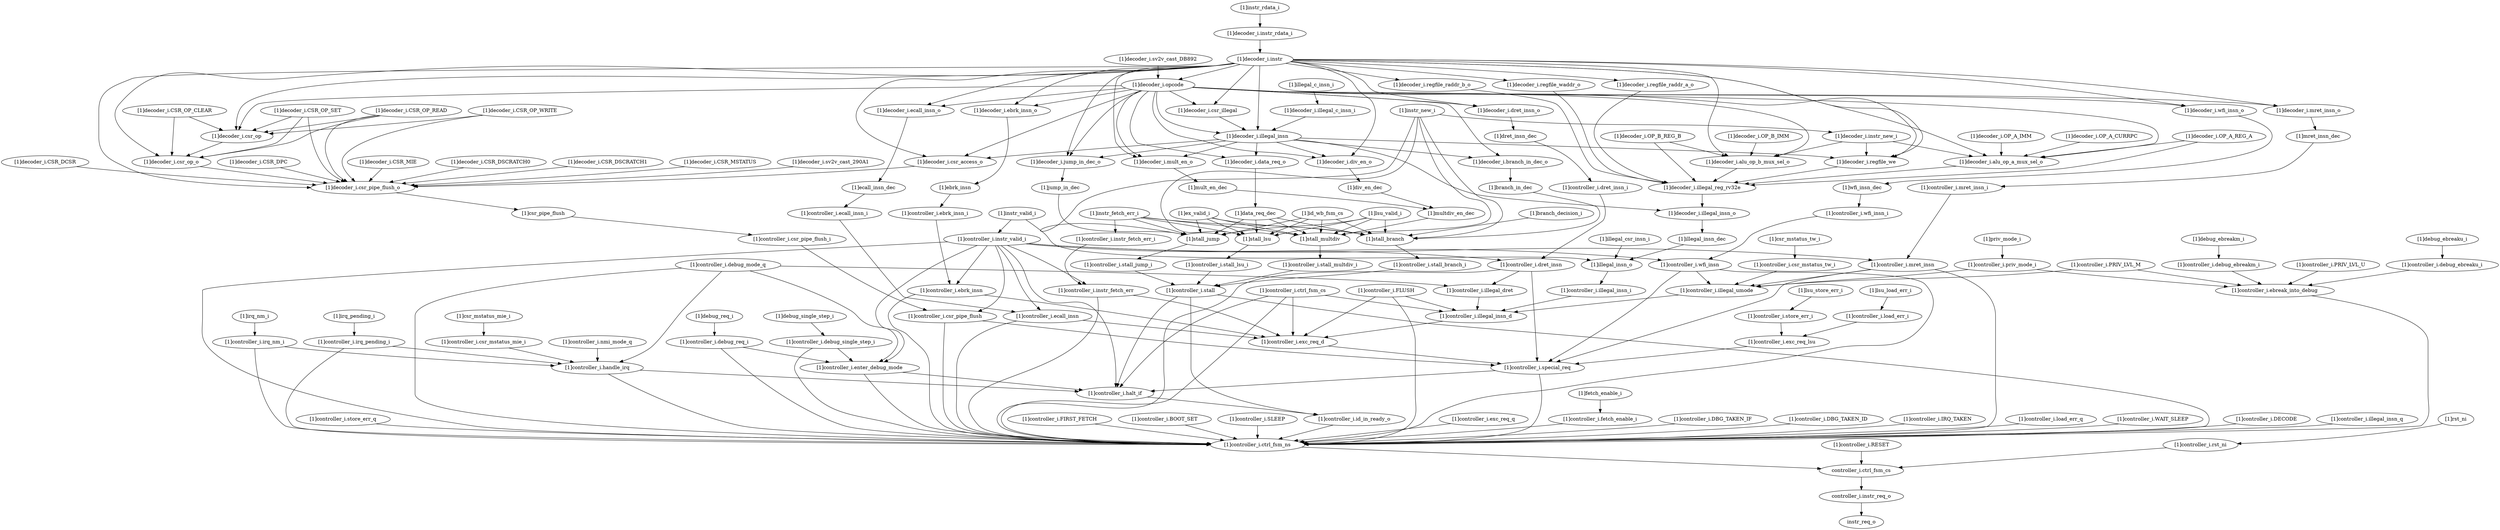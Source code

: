 strict digraph "" {
	"[1]decoder_i.regfile_waddr_o"	 [complexity=46,
		importance=0.211705375334,
		rank=0.00460229076813];
	"[1]decoder_i.illegal_reg_rv32e"	 [complexity=37,
		importance=0.210205440592,
		rank=0.00568122812411];
	"[1]decoder_i.regfile_waddr_o" -> "[1]decoder_i.illegal_reg_rv32e";
	"[1]controller_i.debug_mode_q"	 [complexity=17,
		importance=0.240535730756,
		rank=0.0141491606327];
	"[1]controller_i.ctrl_fsm_ns"	 [complexity=3,
		importance=0.0511992972087,
		rank=0.0170664324029];
	"[1]controller_i.debug_mode_q" -> "[1]controller_i.ctrl_fsm_ns";
	"[1]controller_i.handle_irq"	 [complexity=12,
		importance=0.180399089275,
		rank=0.0150332574396];
	"[1]controller_i.debug_mode_q" -> "[1]controller_i.handle_irq";
	"[1]controller_i.illegal_dret"	 [complexity=30,
		importance=0.193939891325,
		rank=0.00646466304415];
	"[1]controller_i.debug_mode_q" -> "[1]controller_i.illegal_dret";
	"[1]controller_i.enter_debug_mode"	 [complexity=12,
		importance=0.237805240179,
		rank=0.0198171033482];
	"[1]controller_i.debug_mode_q" -> "[1]controller_i.enter_debug_mode";
	"[1]decoder_i.csr_op"	 [complexity=35,
		importance=3.12705766365,
		rank=0.0893445046758];
	"[1]decoder_i.csr_op_o"	 [complexity=28,
		importance=1.041489853,
		rank=0.0371960661785];
	"[1]decoder_i.csr_op" -> "[1]decoder_i.csr_op_o";
	"[1]controller_i.store_err_i"	 [complexity=20,
		importance=0.187128630391,
		rank=0.00935643151956];
	"[1]controller_i.exc_req_lsu"	 [complexity=17,
		importance=0.184884669519,
		rank=0.0108755687952];
	"[1]controller_i.store_err_i" -> "[1]controller_i.exc_req_lsu";
	"[1]controller_i.store_err_q"	 [complexity=6,
		importance=0.15623586667,
		rank=0.0260393111117];
	"[1]controller_i.store_err_q" -> "[1]controller_i.ctrl_fsm_ns";
	"[1]controller_i.ebrk_insn_i"	 [complexity=27,
		importance=0.191492651838,
		rank=0.00709232043844];
	"[1]controller_i.ebrk_insn"	 [complexity=24,
		importance=0.188872043606,
		rank=0.00786966848359];
	"[1]controller_i.ebrk_insn_i" -> "[1]controller_i.ebrk_insn";
	"[1]instr_valid_i"	 [complexity=17,
		importance=0.24117116465,
		rank=0.0141865390971];
	"[1]controller_i.instr_valid_i"	 [complexity=17,
		importance=0.23967520196,
		rank=0.0140985412918];
	"[1]instr_valid_i" -> "[1]controller_i.instr_valid_i";
	"[1]illegal_insn_o"	 [complexity=30,
		importance=0.199273007005,
		rank=0.00664243356683];
	"[1]instr_valid_i" -> "[1]illegal_insn_o";
	"[1]decoder_i.OP_B_IMM"	 [complexity=76,
		importance=8.33069816672,
		rank=0.109614449562];
	"[1]decoder_i.alu_op_b_mux_sel_o"	 [complexity=46,
		importance=0.213569287283,
		rank=0.0046428105931];
	"[1]decoder_i.OP_B_IMM" -> "[1]decoder_i.alu_op_b_mux_sel_o";
	"[1]jump_in_dec"	 [complexity=19,
		importance=0.191781571151,
		rank=0.0100937669027];
	"[1]stall_jump"	 [complexity=17,
		importance=0.189435494658,
		rank=0.0111432643917];
	"[1]jump_in_dec" -> "[1]stall_jump";
	"[1]controller_i.instr_valid_i" -> "[1]controller_i.ebrk_insn";
	"[1]controller_i.csr_pipe_flush"	 [complexity=17,
		importance=0.186294256554,
		rank=0.0109584856797];
	"[1]controller_i.instr_valid_i" -> "[1]controller_i.csr_pipe_flush";
	"[1]controller_i.halt_if"	 [complexity=7,
		importance=0.0590172307093,
		rank=0.00843103295848];
	"[1]controller_i.instr_valid_i" -> "[1]controller_i.halt_if";
	"[1]controller_i.instr_valid_i" -> "[1]controller_i.ctrl_fsm_ns";
	"[1]controller_i.wfi_insn"	 [complexity=36,
		importance=0.198776770269,
		rank=0.00552157695192];
	"[1]controller_i.instr_valid_i" -> "[1]controller_i.wfi_insn";
	"[1]controller_i.ecall_insn"	 [complexity=24,
		importance=0.188872043606,
		rank=0.00786966848359];
	"[1]controller_i.instr_valid_i" -> "[1]controller_i.ecall_insn";
	"[1]controller_i.instr_valid_i" -> "[1]controller_i.enter_debug_mode";
	"[1]controller_i.instr_fetch_err"	 [complexity=24,
		importance=0.188329412943,
		rank=0.00784705887261];
	"[1]controller_i.instr_valid_i" -> "[1]controller_i.instr_fetch_err";
	"[1]controller_i.mret_insn"	 [complexity=36,
		importance=0.198776770269,
		rank=0.00552157695192];
	"[1]controller_i.instr_valid_i" -> "[1]controller_i.mret_insn";
	"[1]controller_i.dret_insn"	 [complexity=33,
		importance=0.196808495073,
		rank=0.0059638937901];
	"[1]controller_i.instr_valid_i" -> "[1]controller_i.dret_insn";
	"[1]decoder_i.csr_pipe_flush_o"	 [complexity=20,
		importance=0.207577120218,
		rank=0.0103788560109];
	"[1]decoder_i.csr_op_o" -> "[1]decoder_i.csr_pipe_flush_o";
	"[1]debug_req_i"	 [complexity=17,
		importance=0.241545163742,
		rank=0.0142085390436];
	"[1]controller_i.debug_req_i"	 [complexity=17,
		importance=0.240049201051,
		rank=0.0141205412383];
	"[1]debug_req_i" -> "[1]controller_i.debug_req_i";
	"[1]decoder_i.CSR_DPC"	 [complexity=32,
		importance=0.209073082908,
		rank=0.00653353384088];
	"[1]decoder_i.CSR_DPC" -> "[1]decoder_i.csr_pipe_flush_o";
	"[1]controller_i.RESET"	 [complexity=3,
		importance=0.0360248311392,
		rank=0.0120082770464];
	"controller_i.ctrl_fsm_cs"	 [complexity=1,
		importance=0.0345288684488,
		rank=0.0345288684488];
	"[1]controller_i.RESET" -> "controller_i.ctrl_fsm_cs";
	"[1]instr_rdata_i"	 [complexity=28,
		importance=0.206691847593,
		rank=0.00738185169976];
	"[1]decoder_i.instr_rdata_i"	 [complexity=28,
		importance=0.205195884903,
		rank=0.00732842446082];
	"[1]instr_rdata_i" -> "[1]decoder_i.instr_rdata_i";
	"[1]instr_new_i"	 [complexity=19,
		importance=0.190931457349,
		rank=0.010049024071];
	"[1]decoder_i.instr_new_i"	 [complexity=49,
		importance=1.28295105471,
		rank=0.026182674586];
	"[1]instr_new_i" -> "[1]decoder_i.instr_new_i";
	"[1]stall_lsu"	 [complexity=17,
		importance=0.18864389739,
		rank=0.0110966998465];
	"[1]instr_new_i" -> "[1]stall_lsu";
	"[1]instr_new_i" -> "[1]stall_jump";
	"[1]stall_branch"	 [complexity=17,
		importance=0.189660759604,
		rank=0.0111565152708];
	"[1]instr_new_i" -> "[1]stall_branch";
	"[1]stall_multdiv"	 [complexity=17,
		importance=0.189225360026,
		rank=0.011130903531];
	"[1]instr_new_i" -> "[1]stall_multdiv";
	"[1]rst_ni"	 [complexity=2,
		importance=0.0721431620512,
		rank=0.0360715810256];
	"[1]controller_i.rst_ni"	 [complexity=2,
		importance=0.0706471993608,
		rank=0.0353235996804];
	"[1]rst_ni" -> "[1]controller_i.rst_ni";
	"[1]controller_i.ebrk_insn" -> "[1]controller_i.ctrl_fsm_ns";
	"[1]controller_i.exc_req_d"	 [complexity=17,
		importance=0.186003439857,
		rank=0.0109413788151];
	"[1]controller_i.ebrk_insn" -> "[1]controller_i.exc_req_d";
	"[1]decoder_i.ecall_insn_o"	 [complexity=27,
		importance=0.195248814741,
		rank=0.007231437583];
	"[1]ecall_insn_dec"	 [complexity=27,
		importance=0.193742026092,
		rank=0.00717563059601];
	"[1]decoder_i.ecall_insn_o" -> "[1]ecall_insn_dec";
	"[1]decoder_i.mult_en_o"	 [complexity=22,
		importance=0.196006942458,
		rank=0.00890940647538];
	"[1]mult_en_dec"	 [complexity=22,
		importance=0.194268864241,
		rank=0.00883040292006];
	"[1]decoder_i.mult_en_o" -> "[1]mult_en_dec";
	"[1]mret_insn_dec"	 [complexity=39,
		importance=0.203646752755,
		rank=0.00522171160911];
	"[1]controller_i.mret_insn_i"	 [complexity=39,
		importance=0.201397378501,
		rank=0.00516403534617];
	"[1]mret_insn_dec" -> "[1]controller_i.mret_insn_i";
	"[1]controller_i.ctrl_fsm_cs"	 [complexity=30,
		importance=0.202880972481,
		rank=0.0067626990827];
	"[1]controller_i.ctrl_fsm_cs" -> "[1]controller_i.halt_if";
	"[1]controller_i.ctrl_fsm_cs" -> "[1]controller_i.ctrl_fsm_ns";
	"[1]controller_i.ctrl_fsm_cs" -> "[1]controller_i.exc_req_d";
	"[1]controller_i.illegal_insn_d"	 [complexity=24,
		importance=0.192188804471,
		rank=0.00800786685294];
	"[1]controller_i.ctrl_fsm_cs" -> "[1]controller_i.illegal_insn_d";
	"[1]controller_i.debug_req_i" -> "[1]controller_i.ctrl_fsm_ns";
	"[1]controller_i.debug_req_i" -> "[1]controller_i.enter_debug_mode";
	"[1]ex_valid_i"	 [complexity=21,
		importance=0.190931457349,
		rank=0.00909197415946];
	"[1]ex_valid_i" -> "[1]stall_lsu";
	"[1]ex_valid_i" -> "[1]stall_jump";
	"[1]ex_valid_i" -> "[1]stall_branch";
	"[1]ex_valid_i" -> "[1]stall_multdiv";
	"[1]controller_i.csr_pipe_flush" -> "[1]controller_i.ctrl_fsm_ns";
	"[1]controller_i.special_req"	 [complexity=10,
		importance=0.1823602541,
		rank=0.01823602541];
	"[1]controller_i.csr_pipe_flush" -> "[1]controller_i.special_req";
	"[1]decoder_i.regfile_we"	 [complexity=46,
		importance=0.212188142511,
		rank=0.00461278570677];
	"[1]decoder_i.instr_new_i" -> "[1]decoder_i.regfile_we";
	"[1]decoder_i.alu_op_a_mux_sel_o"	 [complexity=46,
		importance=0.214307898396,
		rank=0.00465886735644];
	"[1]decoder_i.instr_new_i" -> "[1]decoder_i.alu_op_a_mux_sel_o";
	"[1]decoder_i.instr_new_i" -> "[1]decoder_i.alu_op_b_mux_sel_o";
	"[1]decoder_i.ebrk_insn_o"	 [complexity=27,
		importance=0.195248814741,
		rank=0.007231437583];
	"[1]ebrk_insn"	 [complexity=27,
		importance=0.193742026092,
		rank=0.00717563059601];
	"[1]decoder_i.ebrk_insn_o" -> "[1]ebrk_insn";
	"[1]decoder_i.illegal_c_insn_i"	 [complexity=21,
		importance=0.199384231851,
		rank=0.00949448723101];
	"[1]decoder_i.illegal_insn"	 [complexity=20,
		importance=0.197140270979,
		rank=0.00985701354894];
	"[1]decoder_i.illegal_c_insn_i" -> "[1]decoder_i.illegal_insn";
	"[1]illegal_c_insn_i"	 [complexity=21,
		importance=0.200880194542,
		rank=0.00956572354961];
	"[1]illegal_c_insn_i" -> "[1]decoder_i.illegal_c_insn_i";
	"[1]controller_i.dret_insn_i"	 [complexity=36,
		importance=0.199429103305,
		rank=0.00553969731403];
	"[1]controller_i.dret_insn_i" -> "[1]controller_i.dret_insn";
	"[1]decoder_i.regfile_we" -> "[1]decoder_i.illegal_reg_rv32e";
	"[1]csr_mstatus_tw_i"	 [complexity=36,
		importance=0.199648090083,
		rank=0.00554578028009];
	"[1]controller_i.csr_mstatus_tw_i"	 [complexity=36,
		importance=0.198152127393,
		rank=0.00550422576091];
	"[1]csr_mstatus_tw_i" -> "[1]controller_i.csr_mstatus_tw_i";
	"[1]decoder_i.csr_access_o"	 [complexity=28,
		importance=0.624451370274,
		rank=0.0223018346527];
	"[1]decoder_i.csr_access_o" -> "[1]decoder_i.csr_pipe_flush_o";
	"[1]controller_i.ecall_insn_i"	 [complexity=27,
		importance=0.191492651838,
		rank=0.00709232043844];
	"[1]ecall_insn_dec" -> "[1]controller_i.ecall_insn_i";
	"[1]decoder_i.CSR_OP_WRITE"	 [complexity=37,
		importance=3.12855362634,
		rank=0.0845555034146];
	"[1]decoder_i.CSR_OP_WRITE" -> "[1]decoder_i.csr_op";
	"[1]decoder_i.CSR_OP_WRITE" -> "[1]decoder_i.csr_pipe_flush_o";
	"[1]controller_i.instr_fetch_err_i"	 [complexity=27,
		importance=0.189864743958,
		rank=0.00703202755401];
	"[1]controller_i.instr_fetch_err_i" -> "[1]controller_i.instr_fetch_err";
	"[1]decoder_i.regfile_raddr_a_o"	 [complexity=46,
		importance=0.211705375334,
		rank=0.00460229076813];
	"[1]decoder_i.regfile_raddr_a_o" -> "[1]decoder_i.illegal_reg_rv32e";
	"[1]decoder_i.branch_in_dec_o"	 [complexity=19,
		importance=0.193713995457,
		rank=0.0101954734451];
	"[1]branch_in_dec"	 [complexity=19,
		importance=0.192009172575,
		rank=0.010105745925];
	"[1]decoder_i.branch_in_dec_o" -> "[1]branch_in_dec";
	"[1]debug_single_step_i"	 [complexity=17,
		importance=0.241545163742,
		rank=0.0142085390436];
	"[1]controller_i.debug_single_step_i"	 [complexity=17,
		importance=0.240049201051,
		rank=0.0141205412383];
	"[1]debug_single_step_i" -> "[1]controller_i.debug_single_step_i";
	"[1]controller_i.FIRST_FETCH"	 [complexity=7,
		importance=0.103894557108,
		rank=0.0148420795868];
	"[1]controller_i.FIRST_FETCH" -> "[1]controller_i.ctrl_fsm_ns";
	"[1]controller_i.stall_lsu_i"	 [complexity=17,
		importance=0.186559909083,
		rank=0.010974112299];
	"[1]stall_lsu" -> "[1]controller_i.stall_lsu_i";
	"[1]decoder_i.illegal_insn_o"	 [complexity=34,
		importance=0.205174269877,
		rank=0.00603453734931];
	"[1]decoder_i.illegal_reg_rv32e" -> "[1]decoder_i.illegal_insn_o";
	"[1]controller_i.BOOT_SET"	 [complexity=5,
		importance=0.0526952598991,
		rank=0.0105390519798];
	"[1]controller_i.BOOT_SET" -> "[1]controller_i.ctrl_fsm_ns";
	"[1]controller_i.illegal_insn_i"	 [complexity=30,
		importance=0.195546891379,
		rank=0.00651822971263];
	"[1]illegal_insn_o" -> "[1]controller_i.illegal_insn_i";
	"[1]controller_i.SLEEP"	 [complexity=5,
		importance=0.0526952598991,
		rank=0.0105390519798];
	"[1]controller_i.SLEEP" -> "[1]controller_i.ctrl_fsm_ns";
	"[1]controller_i.csr_mstatus_mie_i"	 [complexity=18,
		importance=0.182643050148,
		rank=0.0101468361193];
	"[1]controller_i.csr_mstatus_mie_i" -> "[1]controller_i.handle_irq";
	"[1]decoder_i.OP_A_IMM"	 [complexity=52,
		importance=0.644419657879,
		rank=0.0123926857284];
	"[1]decoder_i.OP_A_IMM" -> "[1]decoder_i.alu_op_a_mux_sel_o";
	"[1]controller_i.priv_mode_i"	 [complexity=12,
		importance=0.058554406028,
		rank=0.00487953383567];
	"[1]controller_i.illegal_umode"	 [complexity=30,
		importance=0.19590816652,
		rank=0.00653027221734];
	"[1]controller_i.priv_mode_i" -> "[1]controller_i.illegal_umode";
	"[1]controller_i.ebreak_into_debug"	 [complexity=5,
		importance=0.0563104451556,
		rank=0.0112620890311];
	"[1]controller_i.priv_mode_i" -> "[1]controller_i.ebreak_into_debug";
	"[1]decoder_i.CSR_MIE"	 [complexity=26,
		importance=0.209073082908,
		rank=0.00804127241954];
	"[1]decoder_i.CSR_MIE" -> "[1]decoder_i.csr_pipe_flush_o";
	"[1]decoder_i.dret_insn_o"	 [complexity=36,
		importance=0.203185266208,
		rank=0.00564403517245];
	"[1]dret_insn_dec"	 [complexity=36,
		importance=0.201678477559,
		rank=0.00560217993221];
	"[1]decoder_i.dret_insn_o" -> "[1]dret_insn_dec";
	"[1]controller_i.illegal_umode" -> "[1]controller_i.illegal_insn_d";
	"[1]id_wb_fsm_cs"	 [complexity=18,
		importance=0.382814742192,
		rank=0.0212674856773];
	"[1]id_wb_fsm_cs" -> "[1]stall_lsu";
	"[1]id_wb_fsm_cs" -> "[1]stall_jump";
	"[1]id_wb_fsm_cs" -> "[1]stall_branch";
	"[1]id_wb_fsm_cs" -> "[1]stall_multdiv";
	"[1]controller_i.PRIV_LVL_U"	 [complexity=12,
		importance=0.057806407846,
		rank=0.00481720065383];
	"[1]controller_i.PRIV_LVL_U" -> "[1]controller_i.ebreak_into_debug";
	"[1]controller_i.id_in_ready_o"	 [complexity=4,
		importance=0.0543086022916,
		rank=0.0135771505729];
	"[1]controller_i.halt_if" -> "[1]controller_i.id_in_ready_o";
	"[1]illegal_csr_insn_i"	 [complexity=34,
		importance=0.200768969695,
		rank=0.00590496969692];
	"[1]illegal_csr_insn_i" -> "[1]illegal_insn_o";
	"[1]controller_i.stall_branch_i"	 [complexity=17,
		importance=0.186898826256,
		rank=0.0109940486033];
	"[1]controller_i.stall"	 [complexity=12,
		importance=0.184021920703,
		rank=0.0153351600586];
	"[1]controller_i.stall_branch_i" -> "[1]controller_i.stall";
	"[1]controller_i.PRIV_LVL_M"	 [complexity=12,
		importance=0.057806407846,
		rank=0.00481720065383];
	"[1]controller_i.PRIV_LVL_M" -> "[1]controller_i.illegal_umode";
	"[1]controller_i.PRIV_LVL_M" -> "[1]controller_i.ebreak_into_debug";
	"[1]decoder_i.CSR_OP_READ"	 [complexity=37,
		importance=3.12855362634,
		rank=0.0845555034146];
	"[1]decoder_i.CSR_OP_READ" -> "[1]decoder_i.csr_op";
	"[1]decoder_i.CSR_OP_READ" -> "[1]decoder_i.csr_op_o";
	"[1]decoder_i.CSR_OP_READ" -> "[1]decoder_i.csr_pipe_flush_o";
	"[1]controller_i.ctrl_fsm_ns" -> "controller_i.ctrl_fsm_cs";
	"[1]controller_i.exc_req_lsu" -> "[1]controller_i.special_req";
	"controller_i.instr_req_o"	 [complexity=0,
		importance=0.00397278340642,
		rank=0.0];
	instr_req_o	 [complexity=0,
		importance=0.00232179810741,
		rank=0.0];
	"controller_i.instr_req_o" -> instr_req_o;
	"[1]dret_insn_dec" -> "[1]controller_i.dret_insn_i";
	"[1]controller_i.exc_req_q"	 [complexity=6,
		importance=0.156117800061,
		rank=0.0260196333434];
	"[1]controller_i.exc_req_q" -> "[1]controller_i.ctrl_fsm_ns";
	"[1]lsu_valid_i"	 [complexity=21,
		importance=0.190931457349,
		rank=0.00909197415946];
	"[1]lsu_valid_i" -> "[1]stall_lsu";
	"[1]lsu_valid_i" -> "[1]stall_jump";
	"[1]lsu_valid_i" -> "[1]stall_branch";
	"[1]lsu_valid_i" -> "[1]stall_multdiv";
	"[1]decoder_i.CSR_DSCRATCH0"	 [complexity=32,
		importance=0.209073082908,
		rank=0.00653353384088];
	"[1]decoder_i.CSR_DSCRATCH0" -> "[1]decoder_i.csr_pipe_flush_o";
	"[1]decoder_i.CSR_DSCRATCH1"	 [complexity=32,
		importance=0.209073082908,
		rank=0.00653353384088];
	"[1]decoder_i.CSR_DSCRATCH1" -> "[1]decoder_i.csr_pipe_flush_o";
	"[1]fetch_enable_i"	 [complexity=4,
		importance=0.0549392207716,
		rank=0.0137348051929];
	"[1]controller_i.fetch_enable_i"	 [complexity=4,
		importance=0.0534432580812,
		rank=0.0133608145203];
	"[1]fetch_enable_i" -> "[1]controller_i.fetch_enable_i";
	"[1]controller_i.exc_req_d" -> "[1]controller_i.special_req";
	"[1]data_req_dec"	 [complexity=21,
		importance=0.381220843193,
		rank=0.0181533734854];
	"[1]data_req_dec" -> "[1]stall_lsu";
	"[1]data_req_dec" -> "[1]stall_jump";
	"[1]data_req_dec" -> "[1]stall_branch";
	"[1]data_req_dec" -> "[1]stall_multdiv";
	"[1]irq_nm_i"	 [complexity=18,
		importance=0.184139012838,
		rank=0.0102299451577];
	"[1]controller_i.irq_nm_i"	 [complexity=18,
		importance=0.182643050148,
		rank=0.0101468361193];
	"[1]irq_nm_i" -> "[1]controller_i.irq_nm_i";
	"[1]decoder_i.illegal_insn" -> "[1]decoder_i.mult_en_o";
	"[1]decoder_i.illegal_insn" -> "[1]decoder_i.regfile_we";
	"[1]decoder_i.illegal_insn" -> "[1]decoder_i.csr_access_o";
	"[1]decoder_i.illegal_insn" -> "[1]decoder_i.branch_in_dec_o";
	"[1]decoder_i.illegal_insn" -> "[1]decoder_i.illegal_insn_o";
	"[1]decoder_i.jump_in_dec_o"	 [complexity=19,
		importance=0.193481720517,
		rank=0.0101832484482];
	"[1]decoder_i.illegal_insn" -> "[1]decoder_i.jump_in_dec_o";
	"[1]decoder_i.div_en_o"	 [complexity=22,
		importance=0.196006942458,
		rank=0.00890940647538];
	"[1]decoder_i.illegal_insn" -> "[1]decoder_i.div_en_o";
	"[1]decoder_i.data_req_o"	 [complexity=21,
		importance=0.382928547931,
		rank=0.0182346927586];
	"[1]decoder_i.illegal_insn" -> "[1]decoder_i.data_req_o";
	"[1]controller_i.DBG_TAKEN_IF"	 [complexity=9,
		importance=0.155093854317,
		rank=0.0172326504796];
	"[1]controller_i.DBG_TAKEN_IF" -> "[1]controller_i.ctrl_fsm_ns";
	"[1]controller_i.DBG_TAKEN_ID"	 [complexity=5,
		importance=0.0526952598991,
		rank=0.0105390519798];
	"[1]controller_i.DBG_TAKEN_ID" -> "[1]controller_i.ctrl_fsm_ns";
	"[1]decoder_i.regfile_raddr_b_o"	 [complexity=46,
		importance=0.211705375334,
		rank=0.00460229076813];
	"[1]decoder_i.regfile_raddr_b_o" -> "[1]decoder_i.illegal_reg_rv32e";
	"[1]csr_mstatus_mie_i"	 [complexity=18,
		importance=0.184139012838,
		rank=0.0102299451577];
	"[1]csr_mstatus_mie_i" -> "[1]controller_i.csr_mstatus_mie_i";
	"[1]branch_in_dec" -> "[1]stall_branch";
	"[1]illegal_insn_dec"	 [complexity=34,
		importance=0.202237574231,
		rank=0.00594816394798];
	"[1]decoder_i.illegal_insn_o" -> "[1]illegal_insn_dec";
	"[1]decoder_i.jump_in_dec_o" -> "[1]jump_in_dec";
	"[1]controller_i.stall_jump_i"	 [complexity=17,
		importance=0.186823745637,
		rank=0.0109896320963];
	"[1]stall_jump" -> "[1]controller_i.stall_jump_i";
	"[1]debug_ebreaku_i"	 [complexity=12,
		importance=0.0600503687185,
		rank=0.0050041973932];
	"[1]controller_i.debug_ebreaku_i"	 [complexity=12,
		importance=0.058554406028,
		rank=0.00487953383567];
	"[1]debug_ebreaku_i" -> "[1]controller_i.debug_ebreaku_i";
	"[1]controller_i.csr_mstatus_tw_i" -> "[1]controller_i.illegal_umode";
	"[1]controller_i.nmi_mode_q"	 [complexity=18,
		importance=0.183190161237,
		rank=0.0101772311798];
	"[1]controller_i.nmi_mode_q" -> "[1]controller_i.handle_irq";
	"[1]decoder_i.instr"	 [complexity=26,
		importance=0.203325923121,
		rank=0.00782022781237];
	"[1]decoder_i.instr_rdata_i" -> "[1]decoder_i.instr";
	"[1]decoder_i.OP_A_CURRPC"	 [complexity=58,
		importance=1.28734335307,
		rank=0.0221955750529];
	"[1]decoder_i.OP_A_CURRPC" -> "[1]decoder_i.alu_op_a_mux_sel_o";
	"[1]controller_i.id_in_ready_o" -> "[1]controller_i.ctrl_fsm_ns";
	"[1]controller_i.special_req" -> "[1]controller_i.halt_if";
	"[1]controller_i.special_req" -> "[1]controller_i.ctrl_fsm_ns";
	"[1]div_en_dec"	 [complexity=22,
		importance=0.194268864241,
		rank=0.00883040292006];
	"[1]decoder_i.div_en_o" -> "[1]div_en_dec";
	"[1]controller_i.wfi_insn" -> "[1]controller_i.illegal_umode";
	"[1]controller_i.wfi_insn" -> "[1]controller_i.ctrl_fsm_ns";
	"[1]controller_i.wfi_insn" -> "[1]controller_i.special_req";
	"[1]controller_i.mret_insn_i" -> "[1]controller_i.mret_insn";
	"[1]controller_i.IRQ_TAKEN"	 [complexity=9,
		importance=0.155093854317,
		rank=0.0172326504796];
	"[1]controller_i.IRQ_TAKEN" -> "[1]controller_i.ctrl_fsm_ns";
	"[1]decoder_i.CSR_MSTATUS"	 [complexity=26,
		importance=0.209073082908,
		rank=0.00804127241954];
	"[1]decoder_i.CSR_MSTATUS" -> "[1]decoder_i.csr_pipe_flush_o";
	"[1]controller_i.ebreak_into_debug" -> "[1]controller_i.ctrl_fsm_ns";
	"[1]irq_pending_i"	 [complexity=18,
		importance=0.184139012838,
		rank=0.0102299451577];
	"[1]controller_i.irq_pending_i"	 [complexity=18,
		importance=0.182643050148,
		rank=0.0101468361193];
	"[1]irq_pending_i" -> "[1]controller_i.irq_pending_i";
	"[1]illegal_insn_dec" -> "[1]illegal_insn_o";
	"[1]instr_fetch_err_i"	 [complexity=19,
		importance=0.190931457349,
		rank=0.010049024071];
	"[1]instr_fetch_err_i" -> "[1]controller_i.instr_fetch_err_i";
	"[1]instr_fetch_err_i" -> "[1]stall_lsu";
	"[1]instr_fetch_err_i" -> "[1]stall_jump";
	"[1]instr_fetch_err_i" -> "[1]stall_branch";
	"[1]instr_fetch_err_i" -> "[1]stall_multdiv";
	"[1]decoder_i.alu_op_a_mux_sel_o" -> "[1]decoder_i.illegal_reg_rv32e";
	"[1]controller_i.handle_irq" -> "[1]controller_i.halt_if";
	"[1]controller_i.handle_irq" -> "[1]controller_i.ctrl_fsm_ns";
	"[1]controller_i.load_err_q"	 [complexity=6,
		importance=0.156189111619,
		rank=0.0260315186032];
	"[1]controller_i.load_err_q" -> "[1]controller_i.ctrl_fsm_ns";
	"[1]controller_i.load_err_i"	 [complexity=20,
		importance=0.1867546313,
		rank=0.00933773156501];
	"[1]controller_i.load_err_i" -> "[1]controller_i.exc_req_lsu";
	"[1]controller_i.ecall_insn" -> "[1]controller_i.ctrl_fsm_ns";
	"[1]controller_i.ecall_insn" -> "[1]controller_i.exc_req_d";
	"[1]decoder_i.opcode"	 [complexity=23,
		importance=0.200894992551,
		rank=0.00873456489354];
	"[1]decoder_i.opcode" -> "[1]decoder_i.csr_op";
	"[1]decoder_i.opcode" -> "[1]decoder_i.ecall_insn_o";
	"[1]decoder_i.opcode" -> "[1]decoder_i.mult_en_o";
	"[1]decoder_i.opcode" -> "[1]decoder_i.ebrk_insn_o";
	"[1]decoder_i.opcode" -> "[1]decoder_i.regfile_we";
	"[1]decoder_i.opcode" -> "[1]decoder_i.csr_access_o";
	"[1]decoder_i.opcode" -> "[1]decoder_i.branch_in_dec_o";
	"[1]decoder_i.opcode" -> "[1]decoder_i.dret_insn_o";
	"[1]decoder_i.opcode" -> "[1]decoder_i.illegal_insn";
	"[1]decoder_i.opcode" -> "[1]decoder_i.jump_in_dec_o";
	"[1]decoder_i.opcode" -> "[1]decoder_i.div_en_o";
	"[1]decoder_i.opcode" -> "[1]decoder_i.alu_op_a_mux_sel_o";
	"[1]decoder_i.opcode" -> "[1]decoder_i.data_req_o";
	"[1]decoder_i.wfi_insn_o"	 [complexity=39,
		importance=0.205153541404,
		rank=0.00526034721549];
	"[1]decoder_i.opcode" -> "[1]decoder_i.wfi_insn_o";
	"[1]decoder_i.opcode" -> "[1]decoder_i.alu_op_b_mux_sel_o";
	"[1]decoder_i.mret_insn_o"	 [complexity=39,
		importance=0.205153541404,
		rank=0.00526034721549];
	"[1]decoder_i.opcode" -> "[1]decoder_i.mret_insn_o";
	"[1]decoder_i.csr_illegal"	 [complexity=22,
		importance=0.198647059628,
		rank=0.00902941180126];
	"[1]decoder_i.opcode" -> "[1]decoder_i.csr_illegal";
	"[1]decoder_i.OP_B_REG_B"	 [complexity=52,
		importance=4.70002028291,
		rank=0.0903850054406];
	"[1]decoder_i.OP_B_REG_B" -> "[1]decoder_i.illegal_reg_rv32e";
	"[1]decoder_i.OP_B_REG_B" -> "[1]decoder_i.alu_op_b_mux_sel_o";
	"[1]decoder_i.instr" -> "[1]decoder_i.regfile_waddr_o";
	"[1]decoder_i.instr" -> "[1]decoder_i.csr_op";
	"[1]decoder_i.instr" -> "[1]decoder_i.csr_op_o";
	"[1]decoder_i.instr" -> "[1]decoder_i.ecall_insn_o";
	"[1]decoder_i.instr" -> "[1]decoder_i.mult_en_o";
	"[1]decoder_i.instr" -> "[1]decoder_i.ebrk_insn_o";
	"[1]decoder_i.instr" -> "[1]decoder_i.regfile_we";
	"[1]decoder_i.instr" -> "[1]decoder_i.csr_access_o";
	"[1]decoder_i.instr" -> "[1]decoder_i.regfile_raddr_a_o";
	"[1]decoder_i.instr" -> "[1]decoder_i.dret_insn_o";
	"[1]decoder_i.instr" -> "[1]decoder_i.illegal_insn";
	"[1]decoder_i.instr" -> "[1]decoder_i.regfile_raddr_b_o";
	"[1]decoder_i.instr" -> "[1]decoder_i.jump_in_dec_o";
	"[1]decoder_i.instr" -> "[1]decoder_i.div_en_o";
	"[1]decoder_i.instr" -> "[1]decoder_i.alu_op_a_mux_sel_o";
	"[1]decoder_i.instr" -> "[1]decoder_i.opcode";
	"[1]decoder_i.instr" -> "[1]decoder_i.csr_pipe_flush_o";
	"[1]decoder_i.instr" -> "[1]decoder_i.wfi_insn_o";
	"[1]decoder_i.instr" -> "[1]decoder_i.alu_op_b_mux_sel_o";
	"[1]decoder_i.instr" -> "[1]decoder_i.mret_insn_o";
	"[1]decoder_i.instr" -> "[1]decoder_i.csr_illegal";
	"[1]stall_branch" -> "[1]controller_i.stall_branch_i";
	"[1]branch_decision_i"	 [complexity=19,
		importance=0.191156722294,
		rank=0.0100608801208];
	"[1]branch_decision_i" -> "[1]stall_branch";
	"[1]controller_i.rst_ni" -> "controller_i.ctrl_fsm_cs";
	"[1]controller_i.illegal_dret" -> "[1]controller_i.illegal_insn_d";
	"[1]controller_i.enter_debug_mode" -> "[1]controller_i.halt_if";
	"[1]controller_i.enter_debug_mode" -> "[1]controller_i.ctrl_fsm_ns";
	"[1]decoder_i.CSR_OP_CLEAR"	 [complexity=37,
		importance=3.12855362634,
		rank=0.0845555034146];
	"[1]decoder_i.CSR_OP_CLEAR" -> "[1]decoder_i.csr_op";
	"[1]decoder_i.CSR_OP_CLEAR" -> "[1]decoder_i.csr_op_o";
	"[1]decoder_i.CSR_OP_SET"	 [complexity=37,
		importance=3.12855362634,
		rank=0.0845555034146];
	"[1]decoder_i.CSR_OP_SET" -> "[1]decoder_i.csr_op";
	"[1]decoder_i.CSR_OP_SET" -> "[1]decoder_i.csr_op_o";
	"[1]decoder_i.CSR_OP_SET" -> "[1]decoder_i.csr_pipe_flush_o";
	"[1]controller_i.stall" -> "[1]controller_i.halt_if";
	"[1]controller_i.stall" -> "[1]controller_i.ctrl_fsm_ns";
	"[1]controller_i.stall" -> "[1]controller_i.id_in_ready_o";
	"[1]lsu_load_err_i"	 [complexity=20,
		importance=0.188250593991,
		rank=0.00941252969953];
	"[1]lsu_load_err_i" -> "[1]controller_i.load_err_i";
	"[1]decoder_i.sv2v_cast_290A1"	 [complexity=38,
		importance=1.246958684,
		rank=0.0328147022104];
	"[1]decoder_i.sv2v_cast_290A1" -> "[1]decoder_i.csr_pipe_flush_o";
	"[1]wfi_insn_dec"	 [complexity=39,
		importance=0.203646752755,
		rank=0.00522171160911];
	"[1]controller_i.wfi_insn_i"	 [complexity=39,
		importance=0.201397378501,
		rank=0.00516403534617];
	"[1]wfi_insn_dec" -> "[1]controller_i.wfi_insn_i";
	"[1]controller_i.ecall_insn_i" -> "[1]controller_i.ecall_insn";
	"[1]csr_pipe_flush"	 [complexity=20,
		importance=0.197552561921,
		rank=0.00987762809606];
	"[1]controller_i.csr_pipe_flush_i"	 [complexity=20,
		importance=0.191044631689,
		rank=0.00955223158445];
	"[1]csr_pipe_flush" -> "[1]controller_i.csr_pipe_flush_i";
	"[1]decoder_i.OP_A_REG_A"	 [complexity=64,
		importance=10.0739671873,
		rank=0.157405737302];
	"[1]decoder_i.OP_A_REG_A" -> "[1]decoder_i.illegal_reg_rv32e";
	"[1]decoder_i.OP_A_REG_A" -> "[1]decoder_i.alu_op_a_mux_sel_o";
	"[1]controller_i.stall_multdiv_i"	 [complexity=17,
		importance=0.186753736836,
		rank=0.0109855139315];
	"[1]controller_i.stall_multdiv_i" -> "[1]controller_i.stall";
	"[1]stall_multdiv" -> "[1]controller_i.stall_multdiv_i";
	"[1]multdiv_en_dec"	 [complexity=19,
		importance=0.191903820938,
		rank=0.010100201102];
	"[1]div_en_dec" -> "[1]multdiv_en_dec";
	"[1]ebrk_insn" -> "[1]controller_i.ebrk_insn_i";
	"[1]controller_i.WAIT_SLEEP"	 [complexity=5,
		importance=0.0526952598991,
		rank=0.0105390519798];
	"[1]controller_i.WAIT_SLEEP" -> "[1]controller_i.ctrl_fsm_ns";
	"[1]controller_i.stall_jump_i" -> "[1]controller_i.stall";
	"[1]controller_i.FLUSH"	 [complexity=30,
		importance=0.193684767161,
		rank=0.00645615890537];
	"[1]controller_i.FLUSH" -> "[1]controller_i.ctrl_fsm_ns";
	"[1]controller_i.FLUSH" -> "[1]controller_i.exc_req_d";
	"[1]controller_i.FLUSH" -> "[1]controller_i.illegal_insn_d";
	"[1]controller_i.instr_fetch_err" -> "[1]controller_i.ctrl_fsm_ns";
	"[1]controller_i.instr_fetch_err" -> "[1]controller_i.exc_req_d";
	"[1]mult_en_dec" -> "[1]multdiv_en_dec";
	"[1]decoder_i.CSR_DCSR"	 [complexity=32,
		importance=0.209073082908,
		rank=0.00653353384088];
	"[1]decoder_i.CSR_DCSR" -> "[1]decoder_i.csr_pipe_flush_o";
	"[1]controller_i.illegal_insn_i" -> "[1]controller_i.illegal_insn_d";
	"[1]controller_i.illegal_insn_d" -> "[1]controller_i.exc_req_d";
	"[1]multdiv_en_dec" -> "[1]stall_multdiv";
	"[1]decoder_i.data_req_o" -> "[1]data_req_dec";
	"[1]decoder_i.csr_pipe_flush_o" -> "[1]csr_pipe_flush";
	"[1]controller_i.DECODE"	 [complexity=13,
		importance=0.513488934777,
		rank=0.039499148829];
	"[1]controller_i.DECODE" -> "[1]controller_i.ctrl_fsm_ns";
	"[1]controller_i.debug_ebreakm_i"	 [complexity=12,
		importance=0.058554406028,
		rank=0.00487953383567];
	"[1]controller_i.debug_ebreakm_i" -> "[1]controller_i.ebreak_into_debug";
	"controller_i.ctrl_fsm_cs" -> "controller_i.instr_req_o";
	"[1]decoder_i.wfi_insn_o" -> "[1]wfi_insn_dec";
	"[1]controller_i.illegal_insn_q"	 [complexity=4,
		importance=0.0543582215335,
		rank=0.0135895553834];
	"[1]controller_i.illegal_insn_q" -> "[1]controller_i.ctrl_fsm_ns";
	"[1]decoder_i.alu_op_b_mux_sel_o" -> "[1]decoder_i.illegal_reg_rv32e";
	"[1]decoder_i.sv2v_cast_DB892"	 [complexity=26,
		importance=0.202390955242,
		rank=0.0077842675093];
	"[1]decoder_i.sv2v_cast_DB892" -> "[1]decoder_i.opcode";
	"[1]controller_i.debug_single_step_i" -> "[1]controller_i.ctrl_fsm_ns";
	"[1]controller_i.debug_single_step_i" -> "[1]controller_i.enter_debug_mode";
	"[1]priv_mode_i"	 [complexity=12,
		importance=0.0600503687185,
		rank=0.0050041973932];
	"[1]priv_mode_i" -> "[1]controller_i.priv_mode_i";
	"[1]debug_ebreakm_i"	 [complexity=12,
		importance=0.0600503687185,
		rank=0.0050041973932];
	"[1]debug_ebreakm_i" -> "[1]controller_i.debug_ebreakm_i";
	"[1]decoder_i.mret_insn_o" -> "[1]mret_insn_dec";
	"[1]controller_i.irq_nm_i" -> "[1]controller_i.ctrl_fsm_ns";
	"[1]controller_i.irq_nm_i" -> "[1]controller_i.handle_irq";
	"[1]controller_i.wfi_insn_i" -> "[1]controller_i.wfi_insn";
	"[1]decoder_i.csr_illegal" -> "[1]decoder_i.illegal_insn";
	"[1]controller_i.debug_ebreaku_i" -> "[1]controller_i.ebreak_into_debug";
	"[1]controller_i.mret_insn" -> "[1]controller_i.illegal_umode";
	"[1]controller_i.mret_insn" -> "[1]controller_i.ctrl_fsm_ns";
	"[1]controller_i.mret_insn" -> "[1]controller_i.special_req";
	"[1]controller_i.csr_pipe_flush_i" -> "[1]controller_i.csr_pipe_flush";
	"[1]controller_i.stall_lsu_i" -> "[1]controller_i.stall";
	"[1]controller_i.irq_pending_i" -> "[1]controller_i.ctrl_fsm_ns";
	"[1]controller_i.irq_pending_i" -> "[1]controller_i.handle_irq";
	"[1]controller_i.fetch_enable_i" -> "[1]controller_i.ctrl_fsm_ns";
	"[1]lsu_store_err_i"	 [complexity=20,
		importance=0.188624593082,
		rank=0.00943122965409];
	"[1]lsu_store_err_i" -> "[1]controller_i.store_err_i";
	"[1]controller_i.dret_insn" -> "[1]controller_i.ctrl_fsm_ns";
	"[1]controller_i.dret_insn" -> "[1]controller_i.special_req";
	"[1]controller_i.dret_insn" -> "[1]controller_i.illegal_dret";
}
